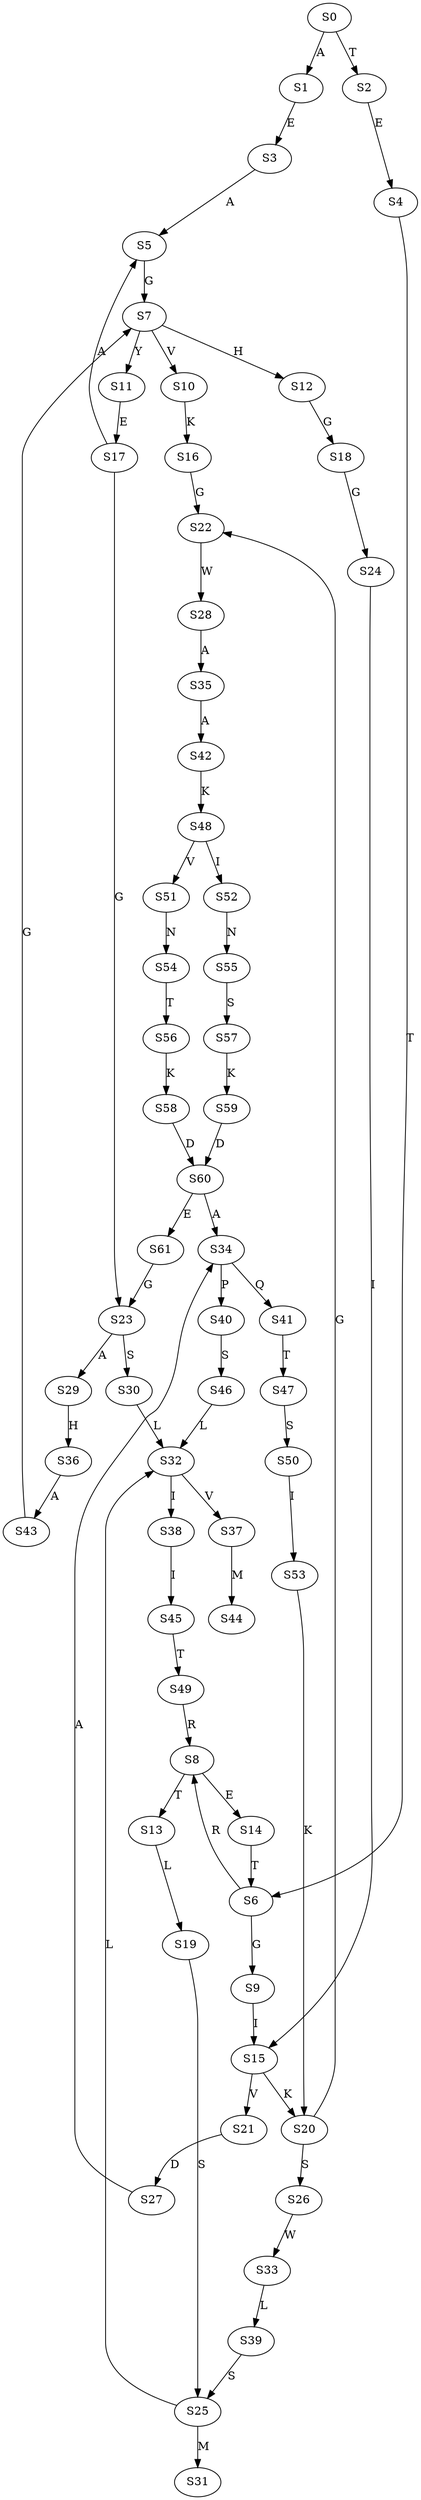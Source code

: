 strict digraph  {
	S0 -> S1 [ label = A ];
	S0 -> S2 [ label = T ];
	S1 -> S3 [ label = E ];
	S2 -> S4 [ label = E ];
	S3 -> S5 [ label = A ];
	S4 -> S6 [ label = T ];
	S5 -> S7 [ label = G ];
	S6 -> S8 [ label = R ];
	S6 -> S9 [ label = G ];
	S7 -> S10 [ label = V ];
	S7 -> S11 [ label = Y ];
	S7 -> S12 [ label = H ];
	S8 -> S13 [ label = T ];
	S8 -> S14 [ label = E ];
	S9 -> S15 [ label = I ];
	S10 -> S16 [ label = K ];
	S11 -> S17 [ label = E ];
	S12 -> S18 [ label = G ];
	S13 -> S19 [ label = L ];
	S14 -> S6 [ label = T ];
	S15 -> S20 [ label = K ];
	S15 -> S21 [ label = V ];
	S16 -> S22 [ label = G ];
	S17 -> S23 [ label = G ];
	S17 -> S5 [ label = A ];
	S18 -> S24 [ label = G ];
	S19 -> S25 [ label = S ];
	S20 -> S22 [ label = G ];
	S20 -> S26 [ label = S ];
	S21 -> S27 [ label = D ];
	S22 -> S28 [ label = W ];
	S23 -> S29 [ label = A ];
	S23 -> S30 [ label = S ];
	S24 -> S15 [ label = I ];
	S25 -> S31 [ label = M ];
	S25 -> S32 [ label = L ];
	S26 -> S33 [ label = W ];
	S27 -> S34 [ label = A ];
	S28 -> S35 [ label = A ];
	S29 -> S36 [ label = H ];
	S30 -> S32 [ label = L ];
	S32 -> S37 [ label = V ];
	S32 -> S38 [ label = I ];
	S33 -> S39 [ label = L ];
	S34 -> S40 [ label = P ];
	S34 -> S41 [ label = Q ];
	S35 -> S42 [ label = A ];
	S36 -> S43 [ label = A ];
	S37 -> S44 [ label = M ];
	S38 -> S45 [ label = I ];
	S39 -> S25 [ label = S ];
	S40 -> S46 [ label = S ];
	S41 -> S47 [ label = T ];
	S42 -> S48 [ label = K ];
	S43 -> S7 [ label = G ];
	S45 -> S49 [ label = T ];
	S46 -> S32 [ label = L ];
	S47 -> S50 [ label = S ];
	S48 -> S51 [ label = V ];
	S48 -> S52 [ label = I ];
	S49 -> S8 [ label = R ];
	S50 -> S53 [ label = I ];
	S51 -> S54 [ label = N ];
	S52 -> S55 [ label = N ];
	S53 -> S20 [ label = K ];
	S54 -> S56 [ label = T ];
	S55 -> S57 [ label = S ];
	S56 -> S58 [ label = K ];
	S57 -> S59 [ label = K ];
	S58 -> S60 [ label = D ];
	S59 -> S60 [ label = D ];
	S60 -> S34 [ label = A ];
	S60 -> S61 [ label = E ];
	S61 -> S23 [ label = G ];
}
